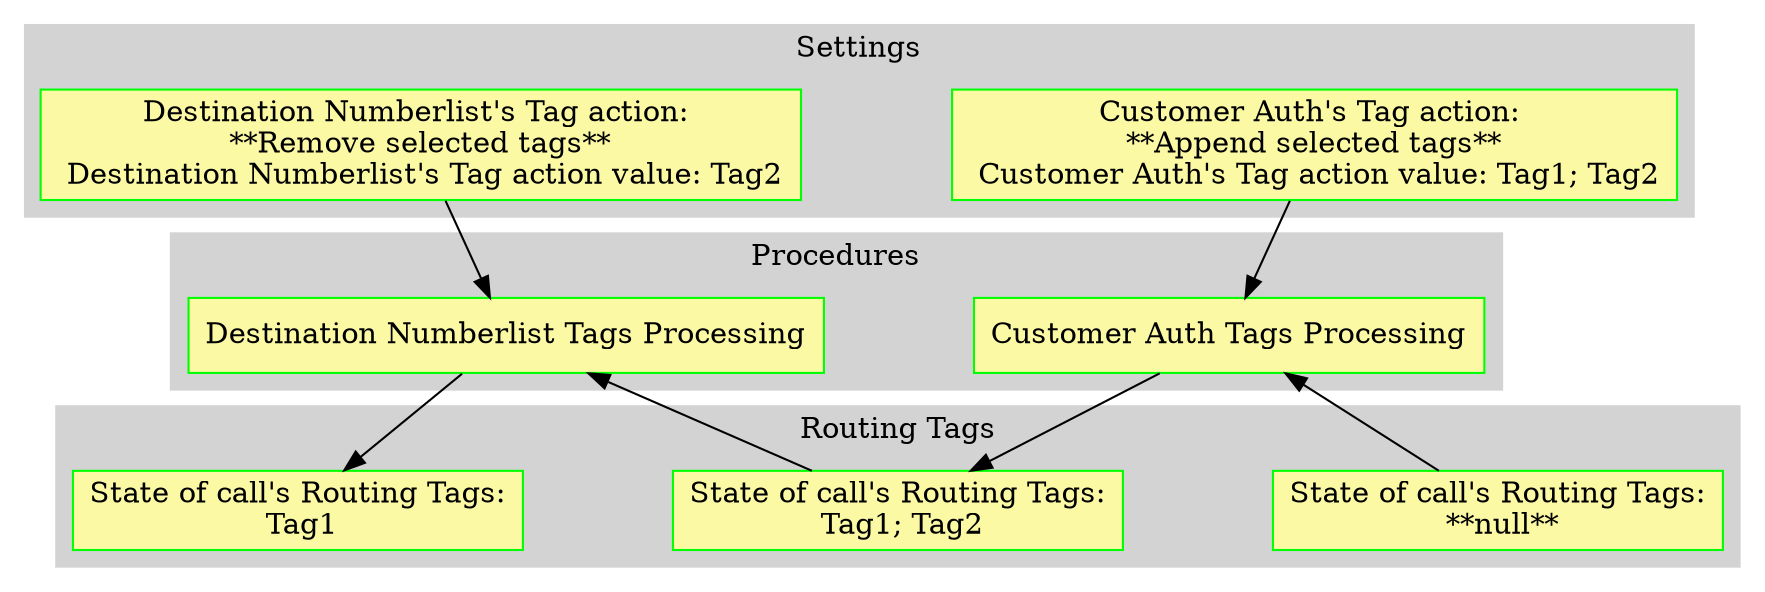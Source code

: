 digraph General {

    node [style=filled; fillcolor="#FCF9A5"];
    graph [nodesep=1, ranksep=0.2, mindist=0.5];

    subgraph cluster_Settings {
        style=filled;
        color=lightgrey;
        node [style=filled,color=green];

        s_1 [label = "Customer Auth's Tag action: \n **Append selected tags** \n Customer Auth's Tag action value: Tag1; Tag2"; shape=box; sides=4];

        s_2 [label = "Destination Numberlist's Tag action: \n **Remove selected tags** \n Destination Numberlist's Tag action value: Tag2"; shape=box; sides=4];

        label = "Settings";
    }

    subgraph cluster_Procedure {
        style=filled;
        color=lightgrey;
        node [style=filled,color=green];

        p_1 [label = "Customer Auth Tags Processing"; shape=box; sides=4];
        p_2 [label = "Destination Numberlist Tags Processing"; shape=box; sides=4];

        label = "Procedures";
    }

    subgraph cluster_RT {
        style=filled;
        color=lightgrey;
        node [style=filled,color=green];

        rt_1 [label = "State of call's Routing Tags:\n **null**"; shape=box; sides=4];
        rt_2 [label = "State of call's Routing Tags:\n Tag1; Tag2"; shape=box; sides=4];
        rt_3 [label = "State of call's Routing Tags:\n Tag1"; shape=box; sides=4];


        label = "Routing Tags";
    }

    rt_1 -> p_1;
    s_1 -> p_1;
    p_1 -> rt_2;
    rt_2 -> p_2;
    s_2 -> p_2;
    p_2 -> rt_3;

}